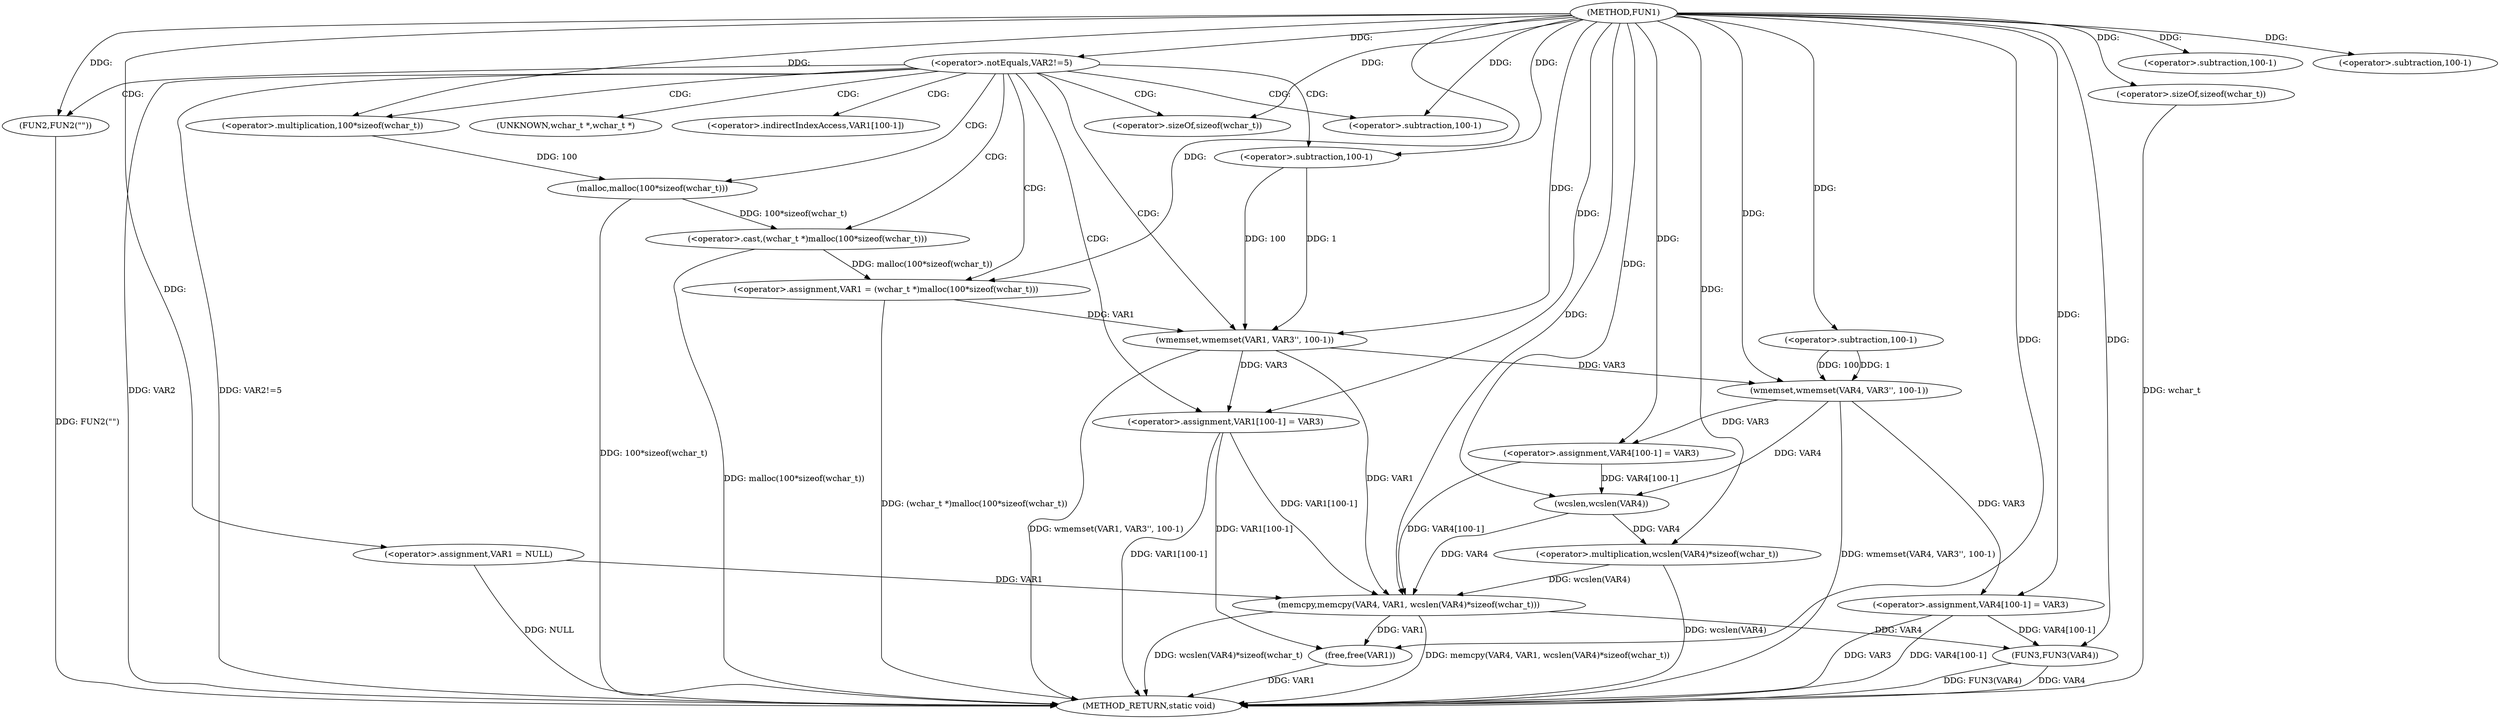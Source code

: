 digraph FUN1 {  
"1000100" [label = "(METHOD,FUN1)" ]
"1000171" [label = "(METHOD_RETURN,static void)" ]
"1000103" [label = "(<operator>.assignment,VAR1 = NULL)" ]
"1000107" [label = "(<operator>.notEquals,VAR2!=5)" ]
"1000111" [label = "(FUN2,FUN2(\"\"))" ]
"1000115" [label = "(<operator>.assignment,VAR1 = (wchar_t *)malloc(100*sizeof(wchar_t)))" ]
"1000117" [label = "(<operator>.cast,(wchar_t *)malloc(100*sizeof(wchar_t)))" ]
"1000119" [label = "(malloc,malloc(100*sizeof(wchar_t)))" ]
"1000120" [label = "(<operator>.multiplication,100*sizeof(wchar_t))" ]
"1000122" [label = "(<operator>.sizeOf,sizeof(wchar_t))" ]
"1000124" [label = "(wmemset,wmemset(VAR1, VAR3'', 100-1))" ]
"1000127" [label = "(<operator>.subtraction,100-1)" ]
"1000130" [label = "(<operator>.assignment,VAR1[100-1] = VAR3)" ]
"1000133" [label = "(<operator>.subtraction,100-1)" ]
"1000139" [label = "(wmemset,wmemset(VAR4, VAR3'', 100-1))" ]
"1000142" [label = "(<operator>.subtraction,100-1)" ]
"1000145" [label = "(<operator>.assignment,VAR4[100-1] = VAR3)" ]
"1000148" [label = "(<operator>.subtraction,100-1)" ]
"1000152" [label = "(memcpy,memcpy(VAR4, VAR1, wcslen(VAR4)*sizeof(wchar_t)))" ]
"1000155" [label = "(<operator>.multiplication,wcslen(VAR4)*sizeof(wchar_t))" ]
"1000156" [label = "(wcslen,wcslen(VAR4))" ]
"1000158" [label = "(<operator>.sizeOf,sizeof(wchar_t))" ]
"1000160" [label = "(<operator>.assignment,VAR4[100-1] = VAR3)" ]
"1000163" [label = "(<operator>.subtraction,100-1)" ]
"1000167" [label = "(FUN3,FUN3(VAR4))" ]
"1000169" [label = "(free,free(VAR1))" ]
"1000118" [label = "(UNKNOWN,wchar_t *,wchar_t *)" ]
"1000131" [label = "(<operator>.indirectIndexAccess,VAR1[100-1])" ]
  "1000107" -> "1000171"  [ label = "DDG: VAR2"] 
  "1000107" -> "1000171"  [ label = "DDG: VAR2!=5"] 
  "1000103" -> "1000171"  [ label = "DDG: NULL"] 
  "1000139" -> "1000171"  [ label = "DDG: wmemset(VAR4, VAR3'', 100-1)"] 
  "1000119" -> "1000171"  [ label = "DDG: 100*sizeof(wchar_t)"] 
  "1000169" -> "1000171"  [ label = "DDG: VAR1"] 
  "1000155" -> "1000171"  [ label = "DDG: wcslen(VAR4)"] 
  "1000117" -> "1000171"  [ label = "DDG: malloc(100*sizeof(wchar_t))"] 
  "1000158" -> "1000171"  [ label = "DDG: wchar_t"] 
  "1000115" -> "1000171"  [ label = "DDG: (wchar_t *)malloc(100*sizeof(wchar_t))"] 
  "1000167" -> "1000171"  [ label = "DDG: VAR4"] 
  "1000160" -> "1000171"  [ label = "DDG: VAR3"] 
  "1000152" -> "1000171"  [ label = "DDG: memcpy(VAR4, VAR1, wcslen(VAR4)*sizeof(wchar_t))"] 
  "1000152" -> "1000171"  [ label = "DDG: wcslen(VAR4)*sizeof(wchar_t)"] 
  "1000167" -> "1000171"  [ label = "DDG: FUN3(VAR4)"] 
  "1000111" -> "1000171"  [ label = "DDG: FUN2(\"\")"] 
  "1000160" -> "1000171"  [ label = "DDG: VAR4[100-1]"] 
  "1000130" -> "1000171"  [ label = "DDG: VAR1[100-1]"] 
  "1000124" -> "1000171"  [ label = "DDG: wmemset(VAR1, VAR3'', 100-1)"] 
  "1000100" -> "1000103"  [ label = "DDG: "] 
  "1000100" -> "1000107"  [ label = "DDG: "] 
  "1000100" -> "1000111"  [ label = "DDG: "] 
  "1000117" -> "1000115"  [ label = "DDG: malloc(100*sizeof(wchar_t))"] 
  "1000100" -> "1000115"  [ label = "DDG: "] 
  "1000119" -> "1000117"  [ label = "DDG: 100*sizeof(wchar_t)"] 
  "1000120" -> "1000119"  [ label = "DDG: 100"] 
  "1000100" -> "1000120"  [ label = "DDG: "] 
  "1000100" -> "1000122"  [ label = "DDG: "] 
  "1000115" -> "1000124"  [ label = "DDG: VAR1"] 
  "1000100" -> "1000124"  [ label = "DDG: "] 
  "1000127" -> "1000124"  [ label = "DDG: 100"] 
  "1000127" -> "1000124"  [ label = "DDG: 1"] 
  "1000100" -> "1000127"  [ label = "DDG: "] 
  "1000124" -> "1000130"  [ label = "DDG: VAR3"] 
  "1000100" -> "1000130"  [ label = "DDG: "] 
  "1000100" -> "1000133"  [ label = "DDG: "] 
  "1000100" -> "1000139"  [ label = "DDG: "] 
  "1000124" -> "1000139"  [ label = "DDG: VAR3"] 
  "1000142" -> "1000139"  [ label = "DDG: 100"] 
  "1000142" -> "1000139"  [ label = "DDG: 1"] 
  "1000100" -> "1000142"  [ label = "DDG: "] 
  "1000139" -> "1000145"  [ label = "DDG: VAR3"] 
  "1000100" -> "1000145"  [ label = "DDG: "] 
  "1000100" -> "1000148"  [ label = "DDG: "] 
  "1000156" -> "1000152"  [ label = "DDG: VAR4"] 
  "1000145" -> "1000152"  [ label = "DDG: VAR4[100-1]"] 
  "1000100" -> "1000152"  [ label = "DDG: "] 
  "1000124" -> "1000152"  [ label = "DDG: VAR1"] 
  "1000103" -> "1000152"  [ label = "DDG: VAR1"] 
  "1000130" -> "1000152"  [ label = "DDG: VAR1[100-1]"] 
  "1000155" -> "1000152"  [ label = "DDG: wcslen(VAR4)"] 
  "1000156" -> "1000155"  [ label = "DDG: VAR4"] 
  "1000139" -> "1000156"  [ label = "DDG: VAR4"] 
  "1000145" -> "1000156"  [ label = "DDG: VAR4[100-1]"] 
  "1000100" -> "1000156"  [ label = "DDG: "] 
  "1000100" -> "1000155"  [ label = "DDG: "] 
  "1000100" -> "1000158"  [ label = "DDG: "] 
  "1000100" -> "1000160"  [ label = "DDG: "] 
  "1000139" -> "1000160"  [ label = "DDG: VAR3"] 
  "1000100" -> "1000163"  [ label = "DDG: "] 
  "1000152" -> "1000167"  [ label = "DDG: VAR4"] 
  "1000160" -> "1000167"  [ label = "DDG: VAR4[100-1]"] 
  "1000100" -> "1000167"  [ label = "DDG: "] 
  "1000152" -> "1000169"  [ label = "DDG: VAR1"] 
  "1000130" -> "1000169"  [ label = "DDG: VAR1[100-1]"] 
  "1000100" -> "1000169"  [ label = "DDG: "] 
  "1000107" -> "1000131"  [ label = "CDG: "] 
  "1000107" -> "1000120"  [ label = "CDG: "] 
  "1000107" -> "1000117"  [ label = "CDG: "] 
  "1000107" -> "1000127"  [ label = "CDG: "] 
  "1000107" -> "1000111"  [ label = "CDG: "] 
  "1000107" -> "1000124"  [ label = "CDG: "] 
  "1000107" -> "1000119"  [ label = "CDG: "] 
  "1000107" -> "1000130"  [ label = "CDG: "] 
  "1000107" -> "1000115"  [ label = "CDG: "] 
  "1000107" -> "1000133"  [ label = "CDG: "] 
  "1000107" -> "1000118"  [ label = "CDG: "] 
  "1000107" -> "1000122"  [ label = "CDG: "] 
}
